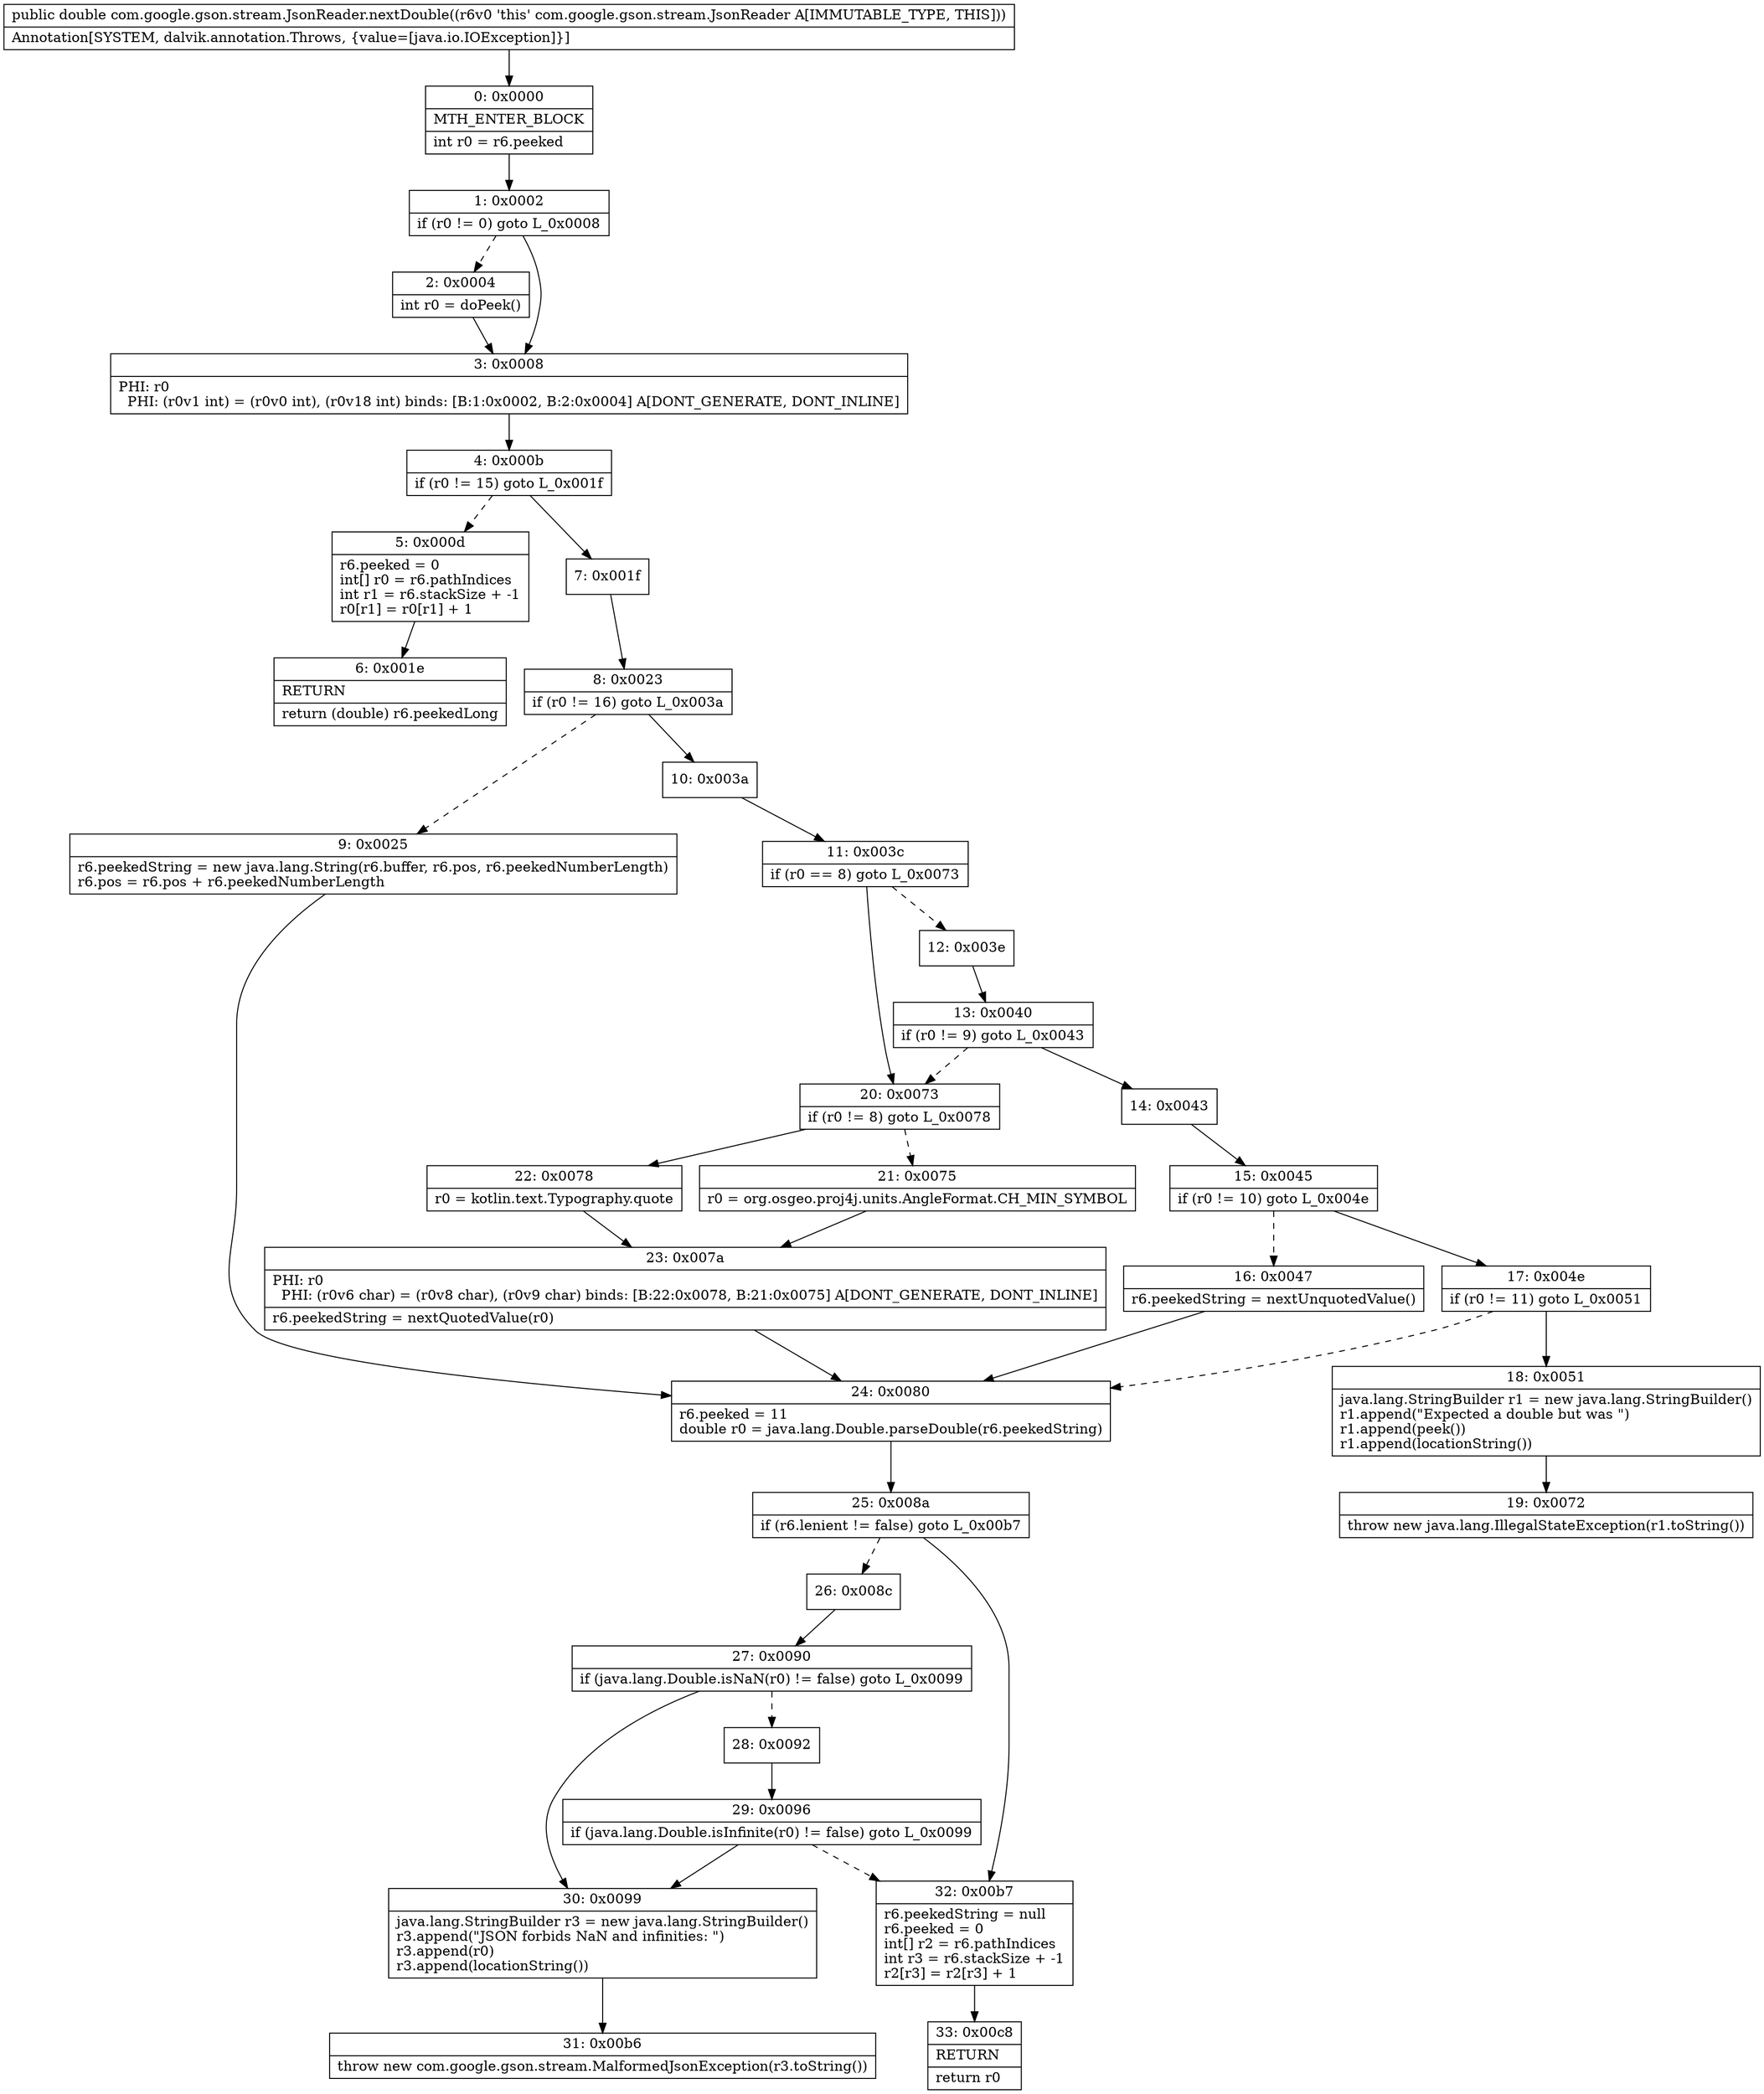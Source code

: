 digraph "CFG forcom.google.gson.stream.JsonReader.nextDouble()D" {
Node_0 [shape=record,label="{0\:\ 0x0000|MTH_ENTER_BLOCK\l|int r0 = r6.peeked\l}"];
Node_1 [shape=record,label="{1\:\ 0x0002|if (r0 != 0) goto L_0x0008\l}"];
Node_2 [shape=record,label="{2\:\ 0x0004|int r0 = doPeek()\l}"];
Node_3 [shape=record,label="{3\:\ 0x0008|PHI: r0 \l  PHI: (r0v1 int) = (r0v0 int), (r0v18 int) binds: [B:1:0x0002, B:2:0x0004] A[DONT_GENERATE, DONT_INLINE]\l}"];
Node_4 [shape=record,label="{4\:\ 0x000b|if (r0 != 15) goto L_0x001f\l}"];
Node_5 [shape=record,label="{5\:\ 0x000d|r6.peeked = 0\lint[] r0 = r6.pathIndices\lint r1 = r6.stackSize + \-1\lr0[r1] = r0[r1] + 1\l}"];
Node_6 [shape=record,label="{6\:\ 0x001e|RETURN\l|return (double) r6.peekedLong\l}"];
Node_7 [shape=record,label="{7\:\ 0x001f}"];
Node_8 [shape=record,label="{8\:\ 0x0023|if (r0 != 16) goto L_0x003a\l}"];
Node_9 [shape=record,label="{9\:\ 0x0025|r6.peekedString = new java.lang.String(r6.buffer, r6.pos, r6.peekedNumberLength)\lr6.pos = r6.pos + r6.peekedNumberLength\l}"];
Node_10 [shape=record,label="{10\:\ 0x003a}"];
Node_11 [shape=record,label="{11\:\ 0x003c|if (r0 == 8) goto L_0x0073\l}"];
Node_12 [shape=record,label="{12\:\ 0x003e}"];
Node_13 [shape=record,label="{13\:\ 0x0040|if (r0 != 9) goto L_0x0043\l}"];
Node_14 [shape=record,label="{14\:\ 0x0043}"];
Node_15 [shape=record,label="{15\:\ 0x0045|if (r0 != 10) goto L_0x004e\l}"];
Node_16 [shape=record,label="{16\:\ 0x0047|r6.peekedString = nextUnquotedValue()\l}"];
Node_17 [shape=record,label="{17\:\ 0x004e|if (r0 != 11) goto L_0x0051\l}"];
Node_18 [shape=record,label="{18\:\ 0x0051|java.lang.StringBuilder r1 = new java.lang.StringBuilder()\lr1.append(\"Expected a double but was \")\lr1.append(peek())\lr1.append(locationString())\l}"];
Node_19 [shape=record,label="{19\:\ 0x0072|throw new java.lang.IllegalStateException(r1.toString())\l}"];
Node_20 [shape=record,label="{20\:\ 0x0073|if (r0 != 8) goto L_0x0078\l}"];
Node_21 [shape=record,label="{21\:\ 0x0075|r0 = org.osgeo.proj4j.units.AngleFormat.CH_MIN_SYMBOL\l}"];
Node_22 [shape=record,label="{22\:\ 0x0078|r0 = kotlin.text.Typography.quote\l}"];
Node_23 [shape=record,label="{23\:\ 0x007a|PHI: r0 \l  PHI: (r0v6 char) = (r0v8 char), (r0v9 char) binds: [B:22:0x0078, B:21:0x0075] A[DONT_GENERATE, DONT_INLINE]\l|r6.peekedString = nextQuotedValue(r0)\l}"];
Node_24 [shape=record,label="{24\:\ 0x0080|r6.peeked = 11\ldouble r0 = java.lang.Double.parseDouble(r6.peekedString)\l}"];
Node_25 [shape=record,label="{25\:\ 0x008a|if (r6.lenient != false) goto L_0x00b7\l}"];
Node_26 [shape=record,label="{26\:\ 0x008c}"];
Node_27 [shape=record,label="{27\:\ 0x0090|if (java.lang.Double.isNaN(r0) != false) goto L_0x0099\l}"];
Node_28 [shape=record,label="{28\:\ 0x0092}"];
Node_29 [shape=record,label="{29\:\ 0x0096|if (java.lang.Double.isInfinite(r0) != false) goto L_0x0099\l}"];
Node_30 [shape=record,label="{30\:\ 0x0099|java.lang.StringBuilder r3 = new java.lang.StringBuilder()\lr3.append(\"JSON forbids NaN and infinities: \")\lr3.append(r0)\lr3.append(locationString())\l}"];
Node_31 [shape=record,label="{31\:\ 0x00b6|throw new com.google.gson.stream.MalformedJsonException(r3.toString())\l}"];
Node_32 [shape=record,label="{32\:\ 0x00b7|r6.peekedString = null\lr6.peeked = 0\lint[] r2 = r6.pathIndices\lint r3 = r6.stackSize + \-1\lr2[r3] = r2[r3] + 1\l}"];
Node_33 [shape=record,label="{33\:\ 0x00c8|RETURN\l|return r0\l}"];
MethodNode[shape=record,label="{public double com.google.gson.stream.JsonReader.nextDouble((r6v0 'this' com.google.gson.stream.JsonReader A[IMMUTABLE_TYPE, THIS]))  | Annotation[SYSTEM, dalvik.annotation.Throws, \{value=[java.io.IOException]\}]\l}"];
MethodNode -> Node_0;
Node_0 -> Node_1;
Node_1 -> Node_2[style=dashed];
Node_1 -> Node_3;
Node_2 -> Node_3;
Node_3 -> Node_4;
Node_4 -> Node_5[style=dashed];
Node_4 -> Node_7;
Node_5 -> Node_6;
Node_7 -> Node_8;
Node_8 -> Node_9[style=dashed];
Node_8 -> Node_10;
Node_9 -> Node_24;
Node_10 -> Node_11;
Node_11 -> Node_12[style=dashed];
Node_11 -> Node_20;
Node_12 -> Node_13;
Node_13 -> Node_14;
Node_13 -> Node_20[style=dashed];
Node_14 -> Node_15;
Node_15 -> Node_16[style=dashed];
Node_15 -> Node_17;
Node_16 -> Node_24;
Node_17 -> Node_18;
Node_17 -> Node_24[style=dashed];
Node_18 -> Node_19;
Node_20 -> Node_21[style=dashed];
Node_20 -> Node_22;
Node_21 -> Node_23;
Node_22 -> Node_23;
Node_23 -> Node_24;
Node_24 -> Node_25;
Node_25 -> Node_26[style=dashed];
Node_25 -> Node_32;
Node_26 -> Node_27;
Node_27 -> Node_28[style=dashed];
Node_27 -> Node_30;
Node_28 -> Node_29;
Node_29 -> Node_30;
Node_29 -> Node_32[style=dashed];
Node_30 -> Node_31;
Node_32 -> Node_33;
}

